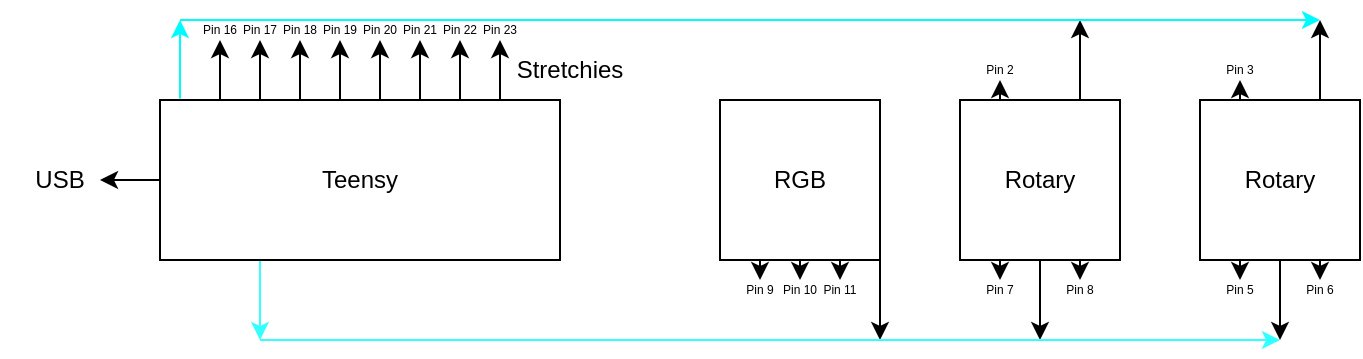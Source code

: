 <mxfile version="22.1.11" type="device">
  <diagram name="Page-1" id="bGPXeYYwXAz8pVDSXjKd">
    <mxGraphModel dx="1680" dy="486" grid="1" gridSize="10" guides="1" tooltips="1" connect="1" arrows="1" fold="1" page="1" pageScale="1" pageWidth="850" pageHeight="1100" math="0" shadow="0">
      <root>
        <mxCell id="0" />
        <mxCell id="1" parent="0" />
        <mxCell id="K9U786IOKiiSWBBNuEbi-5" style="edgeStyle=orthogonalEdgeStyle;rounded=0;orthogonalLoop=1;jettySize=auto;html=1;exitX=0.75;exitY=0;exitDx=0;exitDy=0;" edge="1" parent="1" source="K9U786IOKiiSWBBNuEbi-1">
          <mxGeometry relative="1" as="geometry">
            <mxPoint x="380" y="360" as="targetPoint" />
          </mxGeometry>
        </mxCell>
        <mxCell id="K9U786IOKiiSWBBNuEbi-8" style="edgeStyle=orthogonalEdgeStyle;rounded=0;orthogonalLoop=1;jettySize=auto;html=1;exitX=0.25;exitY=0;exitDx=0;exitDy=0;" edge="1" parent="1" source="K9U786IOKiiSWBBNuEbi-1">
          <mxGeometry relative="1" as="geometry">
            <mxPoint x="340" y="390" as="targetPoint" />
          </mxGeometry>
        </mxCell>
        <mxCell id="K9U786IOKiiSWBBNuEbi-9" style="edgeStyle=orthogonalEdgeStyle;rounded=0;orthogonalLoop=1;jettySize=auto;html=1;exitX=0.25;exitY=1;exitDx=0;exitDy=0;" edge="1" parent="1" source="K9U786IOKiiSWBBNuEbi-1">
          <mxGeometry relative="1" as="geometry">
            <mxPoint x="340" y="490" as="targetPoint" />
          </mxGeometry>
        </mxCell>
        <mxCell id="K9U786IOKiiSWBBNuEbi-10" style="edgeStyle=orthogonalEdgeStyle;rounded=0;orthogonalLoop=1;jettySize=auto;html=1;exitX=0.5;exitY=1;exitDx=0;exitDy=0;" edge="1" parent="1" source="K9U786IOKiiSWBBNuEbi-1">
          <mxGeometry relative="1" as="geometry">
            <mxPoint x="360" y="520" as="targetPoint" />
            <Array as="points">
              <mxPoint x="360" y="490" />
              <mxPoint x="360" y="490" />
            </Array>
          </mxGeometry>
        </mxCell>
        <mxCell id="K9U786IOKiiSWBBNuEbi-11" style="edgeStyle=orthogonalEdgeStyle;rounded=0;orthogonalLoop=1;jettySize=auto;html=1;exitX=0.75;exitY=1;exitDx=0;exitDy=0;" edge="1" parent="1" source="K9U786IOKiiSWBBNuEbi-1">
          <mxGeometry relative="1" as="geometry">
            <mxPoint x="380" y="490" as="targetPoint" />
          </mxGeometry>
        </mxCell>
        <mxCell id="K9U786IOKiiSWBBNuEbi-1" value="Rotary" style="whiteSpace=wrap;html=1;aspect=fixed;" vertex="1" parent="1">
          <mxGeometry x="320" y="400" width="80" height="80" as="geometry" />
        </mxCell>
        <mxCell id="K9U786IOKiiSWBBNuEbi-6" style="edgeStyle=orthogonalEdgeStyle;rounded=0;orthogonalLoop=1;jettySize=auto;html=1;exitX=0.75;exitY=0;exitDx=0;exitDy=0;" edge="1" parent="1" source="K9U786IOKiiSWBBNuEbi-2">
          <mxGeometry relative="1" as="geometry">
            <mxPoint x="500" y="360" as="targetPoint" />
          </mxGeometry>
        </mxCell>
        <mxCell id="K9U786IOKiiSWBBNuEbi-7" style="edgeStyle=orthogonalEdgeStyle;rounded=0;orthogonalLoop=1;jettySize=auto;html=1;exitX=0.25;exitY=0;exitDx=0;exitDy=0;" edge="1" parent="1" source="K9U786IOKiiSWBBNuEbi-2">
          <mxGeometry relative="1" as="geometry">
            <mxPoint x="460" y="390" as="targetPoint" />
          </mxGeometry>
        </mxCell>
        <mxCell id="K9U786IOKiiSWBBNuEbi-12" style="edgeStyle=orthogonalEdgeStyle;rounded=0;orthogonalLoop=1;jettySize=auto;html=1;exitX=0.25;exitY=1;exitDx=0;exitDy=0;" edge="1" parent="1" source="K9U786IOKiiSWBBNuEbi-2">
          <mxGeometry relative="1" as="geometry">
            <mxPoint x="460" y="490" as="targetPoint" />
          </mxGeometry>
        </mxCell>
        <mxCell id="K9U786IOKiiSWBBNuEbi-13" style="edgeStyle=orthogonalEdgeStyle;rounded=0;orthogonalLoop=1;jettySize=auto;html=1;exitX=0.5;exitY=1;exitDx=0;exitDy=0;" edge="1" parent="1" source="K9U786IOKiiSWBBNuEbi-2">
          <mxGeometry relative="1" as="geometry">
            <mxPoint x="480" y="520" as="targetPoint" />
          </mxGeometry>
        </mxCell>
        <mxCell id="K9U786IOKiiSWBBNuEbi-14" style="edgeStyle=orthogonalEdgeStyle;rounded=0;orthogonalLoop=1;jettySize=auto;html=1;exitX=0.75;exitY=1;exitDx=0;exitDy=0;" edge="1" parent="1" source="K9U786IOKiiSWBBNuEbi-2">
          <mxGeometry relative="1" as="geometry">
            <mxPoint x="500" y="490" as="targetPoint" />
          </mxGeometry>
        </mxCell>
        <mxCell id="K9U786IOKiiSWBBNuEbi-2" value="Rotary" style="whiteSpace=wrap;html=1;aspect=fixed;" vertex="1" parent="1">
          <mxGeometry x="440" y="400" width="80" height="80" as="geometry" />
        </mxCell>
        <mxCell id="K9U786IOKiiSWBBNuEbi-15" style="edgeStyle=orthogonalEdgeStyle;rounded=0;orthogonalLoop=1;jettySize=auto;html=1;exitX=0.25;exitY=1;exitDx=0;exitDy=0;" edge="1" parent="1" source="K9U786IOKiiSWBBNuEbi-3">
          <mxGeometry relative="1" as="geometry">
            <mxPoint x="220" y="490" as="targetPoint" />
          </mxGeometry>
        </mxCell>
        <mxCell id="K9U786IOKiiSWBBNuEbi-16" style="edgeStyle=orthogonalEdgeStyle;rounded=0;orthogonalLoop=1;jettySize=auto;html=1;exitX=0.5;exitY=1;exitDx=0;exitDy=0;" edge="1" parent="1" source="K9U786IOKiiSWBBNuEbi-3">
          <mxGeometry relative="1" as="geometry">
            <mxPoint x="240" y="490" as="targetPoint" />
          </mxGeometry>
        </mxCell>
        <mxCell id="K9U786IOKiiSWBBNuEbi-17" style="edgeStyle=orthogonalEdgeStyle;rounded=0;orthogonalLoop=1;jettySize=auto;html=1;exitX=0.75;exitY=1;exitDx=0;exitDy=0;" edge="1" parent="1" source="K9U786IOKiiSWBBNuEbi-3">
          <mxGeometry relative="1" as="geometry">
            <mxPoint x="260" y="490" as="targetPoint" />
          </mxGeometry>
        </mxCell>
        <mxCell id="K9U786IOKiiSWBBNuEbi-18" style="edgeStyle=orthogonalEdgeStyle;rounded=0;orthogonalLoop=1;jettySize=auto;html=1;exitX=1;exitY=1;exitDx=0;exitDy=0;" edge="1" parent="1" source="K9U786IOKiiSWBBNuEbi-3">
          <mxGeometry relative="1" as="geometry">
            <mxPoint x="280" y="520" as="targetPoint" />
          </mxGeometry>
        </mxCell>
        <mxCell id="K9U786IOKiiSWBBNuEbi-3" value="RGB" style="whiteSpace=wrap;html=1;aspect=fixed;" vertex="1" parent="1">
          <mxGeometry x="200" y="400" width="80" height="80" as="geometry" />
        </mxCell>
        <mxCell id="K9U786IOKiiSWBBNuEbi-19" style="edgeStyle=orthogonalEdgeStyle;rounded=0;orthogonalLoop=1;jettySize=auto;html=1;strokeColor=#00fbff;exitX=0.05;exitY=-0.01;exitDx=0;exitDy=0;exitPerimeter=0;" edge="1" parent="1" source="K9U786IOKiiSWBBNuEbi-4">
          <mxGeometry relative="1" as="geometry">
            <mxPoint x="-70" y="360" as="targetPoint" />
            <mxPoint x="-50" y="390" as="sourcePoint" />
            <Array as="points">
              <mxPoint x="-70" y="370" />
              <mxPoint x="-70" y="370" />
            </Array>
          </mxGeometry>
        </mxCell>
        <mxCell id="K9U786IOKiiSWBBNuEbi-20" style="edgeStyle=orthogonalEdgeStyle;rounded=0;orthogonalLoop=1;jettySize=auto;html=1;exitX=0.25;exitY=1;exitDx=0;exitDy=0;strokeColor=#33FFFF;" edge="1" parent="1" source="K9U786IOKiiSWBBNuEbi-4">
          <mxGeometry relative="1" as="geometry">
            <mxPoint x="-30" y="520" as="targetPoint" />
          </mxGeometry>
        </mxCell>
        <mxCell id="K9U786IOKiiSWBBNuEbi-46" style="edgeStyle=orthogonalEdgeStyle;rounded=0;orthogonalLoop=1;jettySize=auto;html=1;exitX=0;exitY=0.5;exitDx=0;exitDy=0;" edge="1" parent="1" source="K9U786IOKiiSWBBNuEbi-4">
          <mxGeometry relative="1" as="geometry">
            <mxPoint x="-110" y="440" as="targetPoint" />
          </mxGeometry>
        </mxCell>
        <mxCell id="K9U786IOKiiSWBBNuEbi-4" value="Teensy" style="whiteSpace=wrap;html=1;movable=1;resizable=1;rotatable=1;deletable=1;editable=1;locked=0;connectable=1;imageAspect=0;resizeWidth=1;resizeHeight=1;" vertex="1" parent="1">
          <mxGeometry x="-80" y="400" width="200" height="80" as="geometry" />
        </mxCell>
        <mxCell id="K9U786IOKiiSWBBNuEbi-21" style="edgeStyle=orthogonalEdgeStyle;rounded=0;orthogonalLoop=1;jettySize=auto;html=1;strokeColor=#33FFFF;" edge="1" parent="1">
          <mxGeometry relative="1" as="geometry">
            <mxPoint x="480" y="520" as="targetPoint" />
            <mxPoint x="-30" y="520" as="sourcePoint" />
          </mxGeometry>
        </mxCell>
        <mxCell id="K9U786IOKiiSWBBNuEbi-22" style="edgeStyle=orthogonalEdgeStyle;rounded=0;orthogonalLoop=1;jettySize=auto;html=1;strokeColor=#00fbff;" edge="1" parent="1">
          <mxGeometry relative="1" as="geometry">
            <mxPoint x="500" y="360" as="targetPoint" />
            <mxPoint x="-70" y="360" as="sourcePoint" />
          </mxGeometry>
        </mxCell>
        <mxCell id="K9U786IOKiiSWBBNuEbi-23" value="&lt;font style=&quot;font-size: 6px;&quot;&gt;Pin 9&lt;/font&gt;" style="text;html=1;strokeColor=none;fillColor=none;align=center;verticalAlign=middle;whiteSpace=wrap;rounded=0;fontSize=6;" vertex="1" parent="1">
          <mxGeometry x="210" y="480" width="20" height="30" as="geometry" />
        </mxCell>
        <mxCell id="K9U786IOKiiSWBBNuEbi-24" value="&lt;font style=&quot;font-size: 6px;&quot;&gt;Pin 10&lt;/font&gt;" style="text;html=1;strokeColor=none;fillColor=none;align=center;verticalAlign=middle;whiteSpace=wrap;rounded=0;fontSize=6;" vertex="1" parent="1">
          <mxGeometry x="230" y="480" width="20" height="30" as="geometry" />
        </mxCell>
        <mxCell id="K9U786IOKiiSWBBNuEbi-25" value="&lt;font style=&quot;font-size: 6px;&quot;&gt;Pin 11&lt;/font&gt;" style="text;html=1;strokeColor=none;fillColor=none;align=center;verticalAlign=middle;whiteSpace=wrap;rounded=0;fontSize=6;" vertex="1" parent="1">
          <mxGeometry x="250" y="480" width="20" height="30" as="geometry" />
        </mxCell>
        <mxCell id="K9U786IOKiiSWBBNuEbi-26" value="&lt;font style=&quot;font-size: 6px;&quot;&gt;Pin 7&lt;/font&gt;" style="text;html=1;strokeColor=none;fillColor=none;align=center;verticalAlign=middle;whiteSpace=wrap;rounded=0;fontSize=6;" vertex="1" parent="1">
          <mxGeometry x="330" y="480" width="20" height="30" as="geometry" />
        </mxCell>
        <mxCell id="K9U786IOKiiSWBBNuEbi-27" value="&lt;font style=&quot;font-size: 6px;&quot;&gt;Pin 8&lt;/font&gt;" style="text;html=1;strokeColor=none;fillColor=none;align=center;verticalAlign=middle;whiteSpace=wrap;rounded=0;fontSize=6;" vertex="1" parent="1">
          <mxGeometry x="370" y="480" width="20" height="30" as="geometry" />
        </mxCell>
        <mxCell id="K9U786IOKiiSWBBNuEbi-28" value="&lt;font style=&quot;font-size: 6px;&quot;&gt;Pin 5&lt;/font&gt;" style="text;html=1;strokeColor=none;fillColor=none;align=center;verticalAlign=middle;whiteSpace=wrap;rounded=0;fontSize=6;" vertex="1" parent="1">
          <mxGeometry x="450" y="480" width="20" height="30" as="geometry" />
        </mxCell>
        <mxCell id="K9U786IOKiiSWBBNuEbi-29" value="&lt;font style=&quot;font-size: 6px;&quot;&gt;Pin 6&lt;/font&gt;" style="text;html=1;strokeColor=none;fillColor=none;align=center;verticalAlign=middle;whiteSpace=wrap;rounded=0;fontSize=6;" vertex="1" parent="1">
          <mxGeometry x="490" y="480" width="20" height="30" as="geometry" />
        </mxCell>
        <mxCell id="K9U786IOKiiSWBBNuEbi-30" value="&lt;font style=&quot;font-size: 6px;&quot;&gt;Pin 3&lt;/font&gt;" style="text;html=1;strokeColor=none;fillColor=none;align=center;verticalAlign=middle;whiteSpace=wrap;rounded=0;fontSize=6;" vertex="1" parent="1">
          <mxGeometry x="450" y="370" width="20" height="30" as="geometry" />
        </mxCell>
        <mxCell id="K9U786IOKiiSWBBNuEbi-31" value="&lt;font style=&quot;font-size: 6px;&quot;&gt;Pin 2&lt;/font&gt;" style="text;html=1;strokeColor=none;fillColor=none;align=center;verticalAlign=middle;whiteSpace=wrap;rounded=0;fontSize=6;" vertex="1" parent="1">
          <mxGeometry x="330" y="370" width="20" height="30" as="geometry" />
        </mxCell>
        <mxCell id="K9U786IOKiiSWBBNuEbi-38" value="" style="endArrow=classic;html=1;rounded=0;" edge="1" parent="1">
          <mxGeometry width="50" height="50" relative="1" as="geometry">
            <mxPoint x="-50" y="400" as="sourcePoint" />
            <mxPoint x="-50" y="370" as="targetPoint" />
          </mxGeometry>
        </mxCell>
        <mxCell id="K9U786IOKiiSWBBNuEbi-39" value="" style="endArrow=classic;html=1;rounded=0;" edge="1" parent="1">
          <mxGeometry width="50" height="50" relative="1" as="geometry">
            <mxPoint x="-30" y="400" as="sourcePoint" />
            <mxPoint x="-30" y="370" as="targetPoint" />
          </mxGeometry>
        </mxCell>
        <mxCell id="K9U786IOKiiSWBBNuEbi-40" value="" style="endArrow=classic;html=1;rounded=0;" edge="1" parent="1">
          <mxGeometry width="50" height="50" relative="1" as="geometry">
            <mxPoint x="-10" y="400" as="sourcePoint" />
            <mxPoint x="-10" y="370" as="targetPoint" />
          </mxGeometry>
        </mxCell>
        <mxCell id="K9U786IOKiiSWBBNuEbi-41" value="" style="endArrow=classic;html=1;rounded=0;" edge="1" parent="1">
          <mxGeometry width="50" height="50" relative="1" as="geometry">
            <mxPoint x="10" y="400" as="sourcePoint" />
            <mxPoint x="10" y="370" as="targetPoint" />
          </mxGeometry>
        </mxCell>
        <mxCell id="K9U786IOKiiSWBBNuEbi-42" value="" style="endArrow=classic;html=1;rounded=0;" edge="1" parent="1">
          <mxGeometry width="50" height="50" relative="1" as="geometry">
            <mxPoint x="30" y="400" as="sourcePoint" />
            <mxPoint x="30" y="370" as="targetPoint" />
          </mxGeometry>
        </mxCell>
        <mxCell id="K9U786IOKiiSWBBNuEbi-43" value="" style="endArrow=classic;html=1;rounded=0;" edge="1" parent="1">
          <mxGeometry width="50" height="50" relative="1" as="geometry">
            <mxPoint x="50" y="400" as="sourcePoint" />
            <mxPoint x="50" y="370" as="targetPoint" />
          </mxGeometry>
        </mxCell>
        <mxCell id="K9U786IOKiiSWBBNuEbi-44" value="" style="endArrow=classic;html=1;rounded=0;" edge="1" parent="1">
          <mxGeometry width="50" height="50" relative="1" as="geometry">
            <mxPoint x="70" y="400" as="sourcePoint" />
            <mxPoint x="70" y="370" as="targetPoint" />
          </mxGeometry>
        </mxCell>
        <mxCell id="K9U786IOKiiSWBBNuEbi-45" value="" style="endArrow=classic;html=1;rounded=0;" edge="1" parent="1">
          <mxGeometry width="50" height="50" relative="1" as="geometry">
            <mxPoint x="90" y="400" as="sourcePoint" />
            <mxPoint x="90" y="370" as="targetPoint" />
          </mxGeometry>
        </mxCell>
        <mxCell id="K9U786IOKiiSWBBNuEbi-47" value="USB" style="text;html=1;strokeColor=none;fillColor=none;align=center;verticalAlign=middle;whiteSpace=wrap;rounded=0;" vertex="1" parent="1">
          <mxGeometry x="-160" y="425" width="60" height="30" as="geometry" />
        </mxCell>
        <mxCell id="K9U786IOKiiSWBBNuEbi-48" value="Stretchies" style="text;html=1;strokeColor=none;fillColor=none;align=center;verticalAlign=middle;whiteSpace=wrap;rounded=0;" vertex="1" parent="1">
          <mxGeometry x="70" y="375" width="110" height="20" as="geometry" />
        </mxCell>
        <mxCell id="K9U786IOKiiSWBBNuEbi-50" value="&lt;font style=&quot;font-size: 6px;&quot;&gt;Pin 16&lt;/font&gt;" style="text;html=1;strokeColor=none;fillColor=none;align=center;verticalAlign=middle;whiteSpace=wrap;rounded=0;fontSize=6;" vertex="1" parent="1">
          <mxGeometry x="-60" y="350" width="20" height="30" as="geometry" />
        </mxCell>
        <mxCell id="K9U786IOKiiSWBBNuEbi-51" value="&lt;font style=&quot;font-size: 6px;&quot;&gt;Pin 17&lt;/font&gt;" style="text;html=1;strokeColor=none;fillColor=none;align=center;verticalAlign=middle;whiteSpace=wrap;rounded=0;fontSize=6;" vertex="1" parent="1">
          <mxGeometry x="-40" y="350" width="20" height="30" as="geometry" />
        </mxCell>
        <mxCell id="K9U786IOKiiSWBBNuEbi-52" value="&lt;font style=&quot;font-size: 6px;&quot;&gt;Pin 18&lt;/font&gt;" style="text;html=1;strokeColor=none;fillColor=none;align=center;verticalAlign=middle;whiteSpace=wrap;rounded=0;fontSize=6;" vertex="1" parent="1">
          <mxGeometry x="-20" y="350" width="20" height="30" as="geometry" />
        </mxCell>
        <mxCell id="K9U786IOKiiSWBBNuEbi-57" value="&lt;font style=&quot;font-size: 6px;&quot;&gt;Pin 19&lt;/font&gt;" style="text;html=1;strokeColor=none;fillColor=none;align=center;verticalAlign=middle;whiteSpace=wrap;rounded=0;fontSize=6;" vertex="1" parent="1">
          <mxGeometry y="350" width="20" height="30" as="geometry" />
        </mxCell>
        <mxCell id="K9U786IOKiiSWBBNuEbi-58" value="&lt;font style=&quot;font-size: 6px;&quot;&gt;Pin 20&lt;/font&gt;" style="text;html=1;strokeColor=none;fillColor=none;align=center;verticalAlign=middle;whiteSpace=wrap;rounded=0;fontSize=6;" vertex="1" parent="1">
          <mxGeometry x="20" y="350" width="20" height="30" as="geometry" />
        </mxCell>
        <mxCell id="K9U786IOKiiSWBBNuEbi-59" value="&lt;font style=&quot;font-size: 6px;&quot;&gt;Pin 21&lt;/font&gt;" style="text;html=1;strokeColor=none;fillColor=none;align=center;verticalAlign=middle;whiteSpace=wrap;rounded=0;fontSize=6;" vertex="1" parent="1">
          <mxGeometry x="40" y="350" width="20" height="30" as="geometry" />
        </mxCell>
        <mxCell id="K9U786IOKiiSWBBNuEbi-60" value="&lt;font style=&quot;font-size: 6px;&quot;&gt;Pin 22&lt;/font&gt;" style="text;html=1;strokeColor=none;fillColor=none;align=center;verticalAlign=middle;whiteSpace=wrap;rounded=0;fontSize=6;" vertex="1" parent="1">
          <mxGeometry x="60" y="350" width="20" height="30" as="geometry" />
        </mxCell>
        <mxCell id="K9U786IOKiiSWBBNuEbi-61" value="&lt;font style=&quot;font-size: 6px;&quot;&gt;Pin 23&lt;/font&gt;" style="text;html=1;strokeColor=none;fillColor=none;align=center;verticalAlign=middle;whiteSpace=wrap;rounded=0;fontSize=6;" vertex="1" parent="1">
          <mxGeometry x="80" y="350" width="20" height="30" as="geometry" />
        </mxCell>
      </root>
    </mxGraphModel>
  </diagram>
</mxfile>
